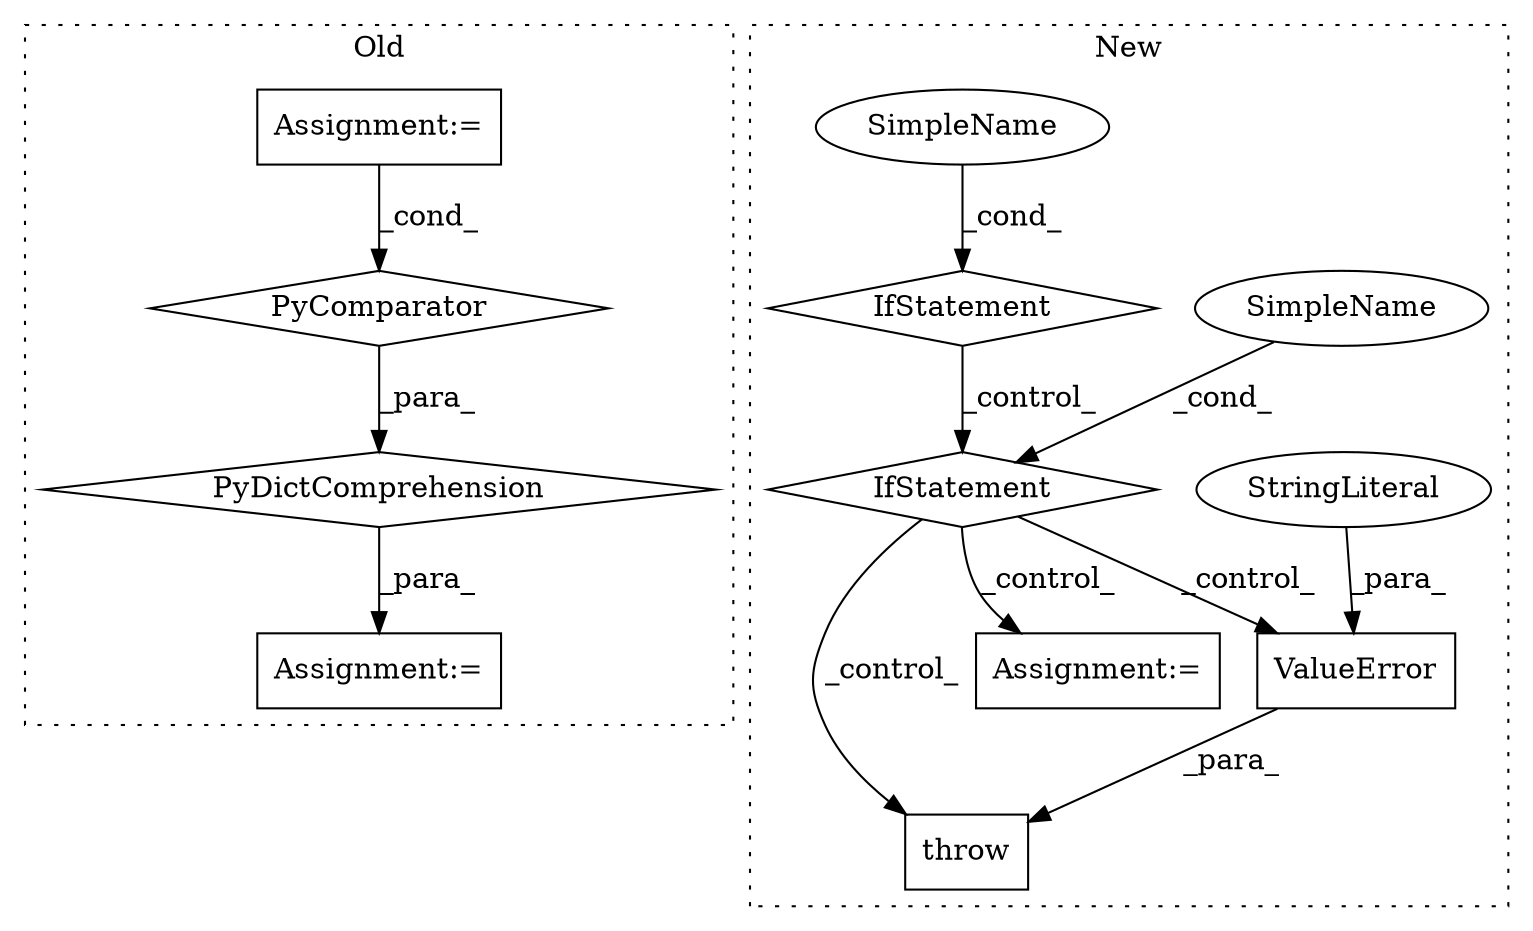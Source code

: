 digraph G {
subgraph cluster0 {
1 [label="PyDictComprehension" a="110" s="2039" l="138" shape="diamond"];
4 [label="PyComparator" a="113" s="2125" l="44" shape="diamond"];
5 [label="Assignment:=" a="7" s="2125" l="44" shape="box"];
8 [label="Assignment:=" a="7" s="2322" l="1" shape="box"];
label = "Old";
style="dotted";
}
subgraph cluster1 {
2 [label="ValueError" a="32" s="2163,2193" l="11,1" shape="box"];
3 [label="throw" a="53" s="2157" l="6" shape="box"];
6 [label="SimpleName" a="42" s="" l="" shape="ellipse"];
7 [label="IfStatement" a="25" s="2049,2103" l="4,2" shape="diamond"];
9 [label="Assignment:=" a="7" s="2122" l="1" shape="box"];
10 [label="StringLiteral" a="45" s="2174" l="19" shape="ellipse"];
11 [label="SimpleName" a="42" s="" l="" shape="ellipse"];
12 [label="IfStatement" a="25" s="1937,1995" l="4,2" shape="diamond"];
label = "New";
style="dotted";
}
1 -> 8 [label="_para_"];
2 -> 3 [label="_para_"];
4 -> 1 [label="_para_"];
5 -> 4 [label="_cond_"];
6 -> 7 [label="_cond_"];
7 -> 2 [label="_control_"];
7 -> 3 [label="_control_"];
7 -> 9 [label="_control_"];
10 -> 2 [label="_para_"];
11 -> 12 [label="_cond_"];
12 -> 7 [label="_control_"];
}
